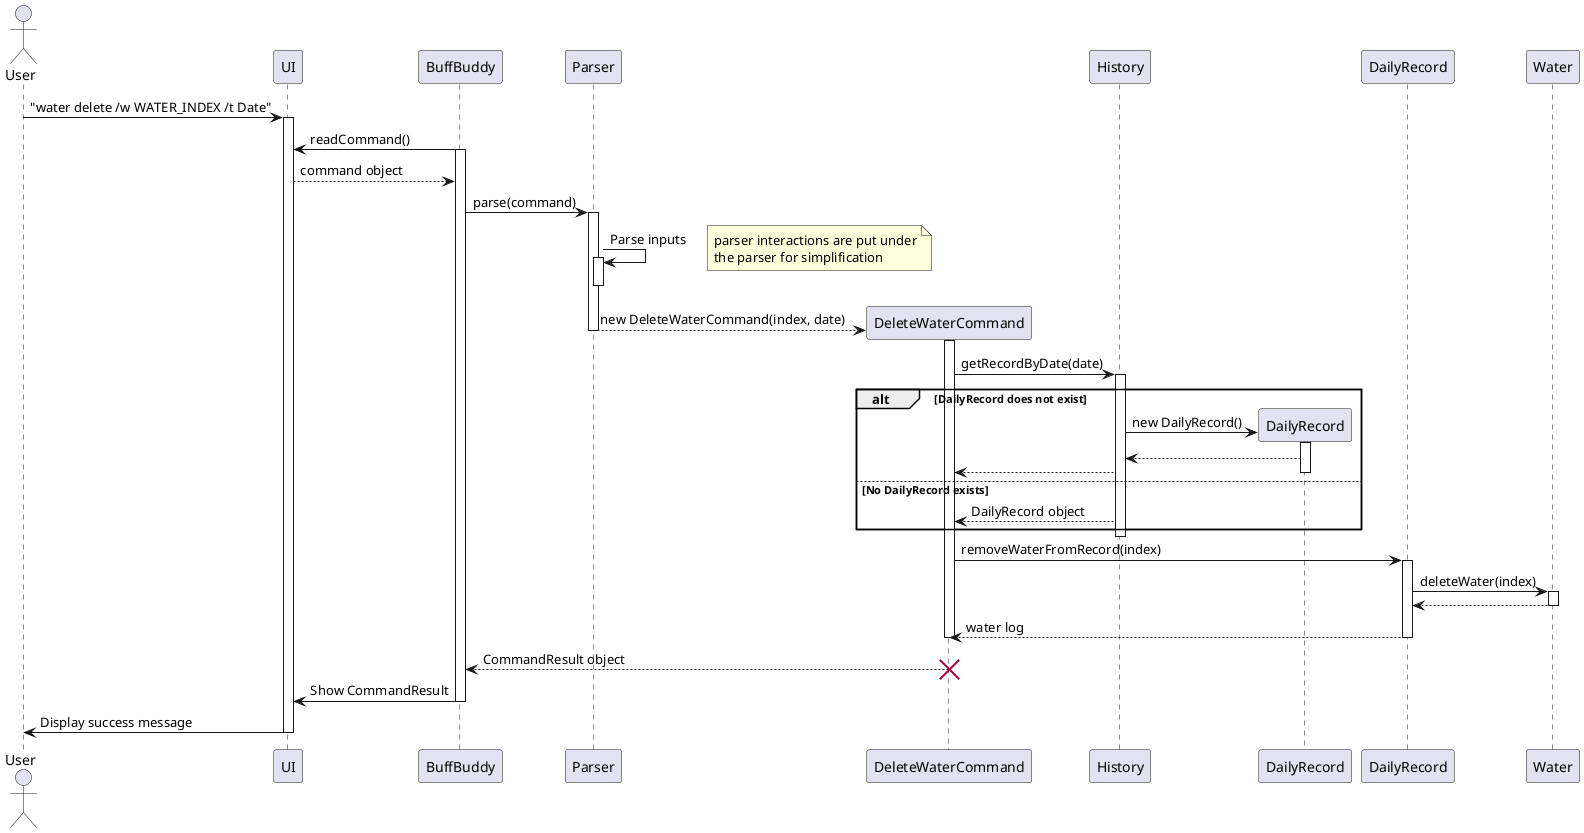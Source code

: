 @startuml

actor User
participant "UI" as UI
participant "BuffBuddy" as BB
participant "Parser" as Parser
participant "DeleteWaterCommand" as Cmd
participant "History" as History
participant "DailyRecord" as DailyRec

User -> UI: "water delete /w WATER_INDEX /t Date"
activate UI
BB -> UI: readCommand()
activate BB
UI --> BB: command object
BB -> Parser: parse(command)
activate Parser
Parser -> Parser : Parse inputs
note right
parser interactions are put under
the parser for simplification
end note
activate Parser
deactivate Parser
create Cmd
Parser --> Cmd: new DeleteWaterCommand(index, date)
deactivate Parser

activate Cmd

Cmd -> History: getRecordByDate(date)
activate History

alt DailyRecord does not exist
  create DailyRec
  History -> DailyRec: new DailyRecord()
  activate DailyRec
  DailyRec --> History
  History --> Cmd
  deactivate DailyRec
else No DailyRecord exists
  History --> Cmd: DailyRecord object
end
deactivate History

activate Cmd
Cmd -> DailyRecord: removeWaterFromRecord(index)
activate DailyRecord

DailyRecord -> Water: deleteWater(index)
activate Water
Water --> DailyRecord
deactivate Water

DailyRecord --> Cmd: water log
deactivate DailyRecord

deactivate Cmd


Cmd --> BB: CommandResult object
deactivate Cmd
destroy Cmd

BB -> UI: Show CommandResult
deactivate BB

UI -> User: Display success message
deactivate UI

@enduml